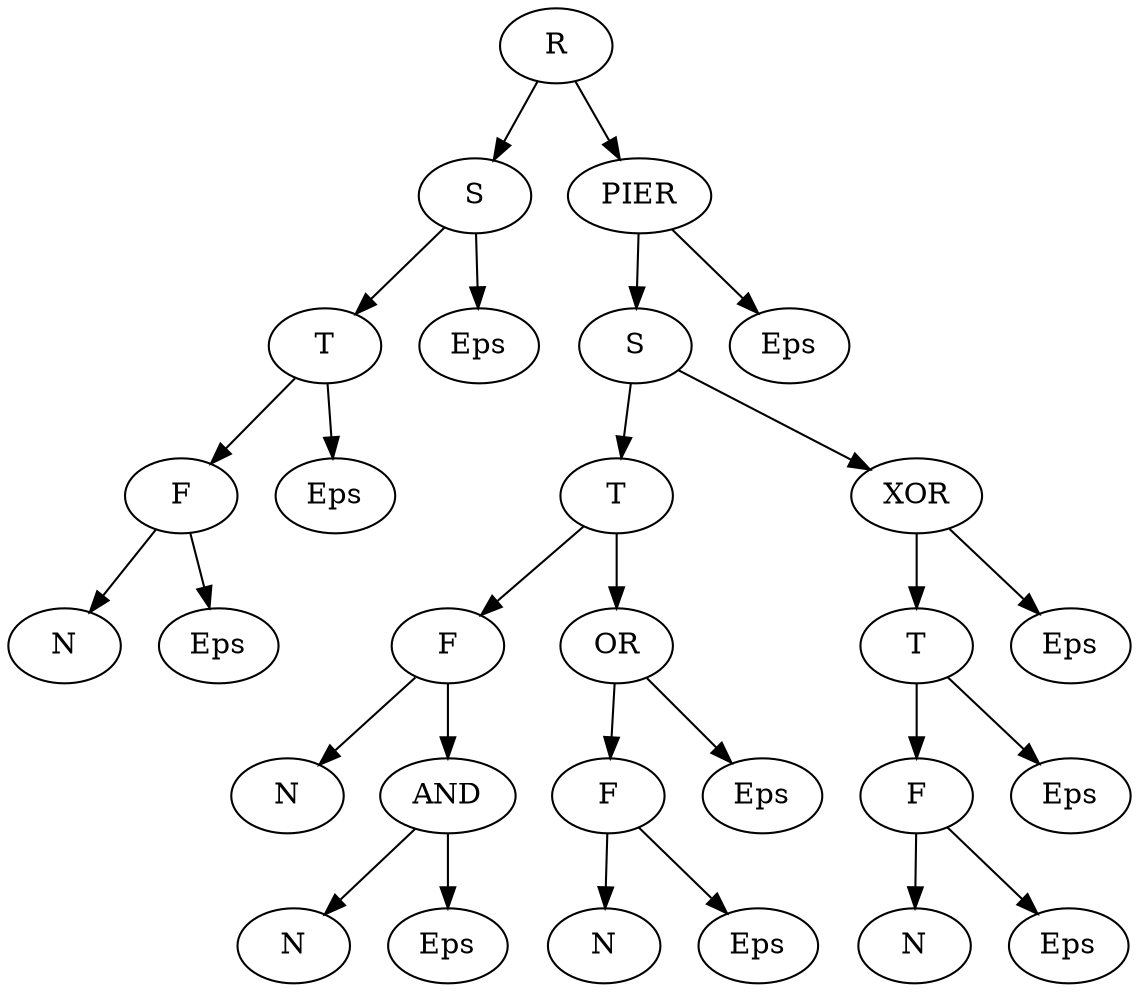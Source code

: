 digraph {	0[label = R]
	1[label = S]
	0 -> 1
	2[label = T]
	1 -> 2
	3[label = F]
	2 -> 3
	4[label = N]
	3 -> 4
	5[label = Eps]
	3 -> 5
	6[label = Eps]
	2 -> 6
	7[label = Eps]
	1 -> 7
	8[label = PIER]
	0 -> 8
	9[label = S]
	8 -> 9
	10[label = T]
	9 -> 10
	11[label = F]
	10 -> 11
	12[label = N]
	11 -> 12
	13[label = AND]
	11 -> 13
	14[label = N]
	13 -> 14
	15[label = Eps]
	13 -> 15
	16[label = OR]
	10 -> 16
	17[label = F]
	16 -> 17
	18[label = N]
	17 -> 18
	19[label = Eps]
	17 -> 19
	20[label = Eps]
	16 -> 20
	21[label = XOR]
	9 -> 21
	22[label = T]
	21 -> 22
	23[label = F]
	22 -> 23
	24[label = N]
	23 -> 24
	25[label = Eps]
	23 -> 25
	26[label = Eps]
	22 -> 26
	27[label = Eps]
	21 -> 27
	28[label = Eps]
	8 -> 28
}